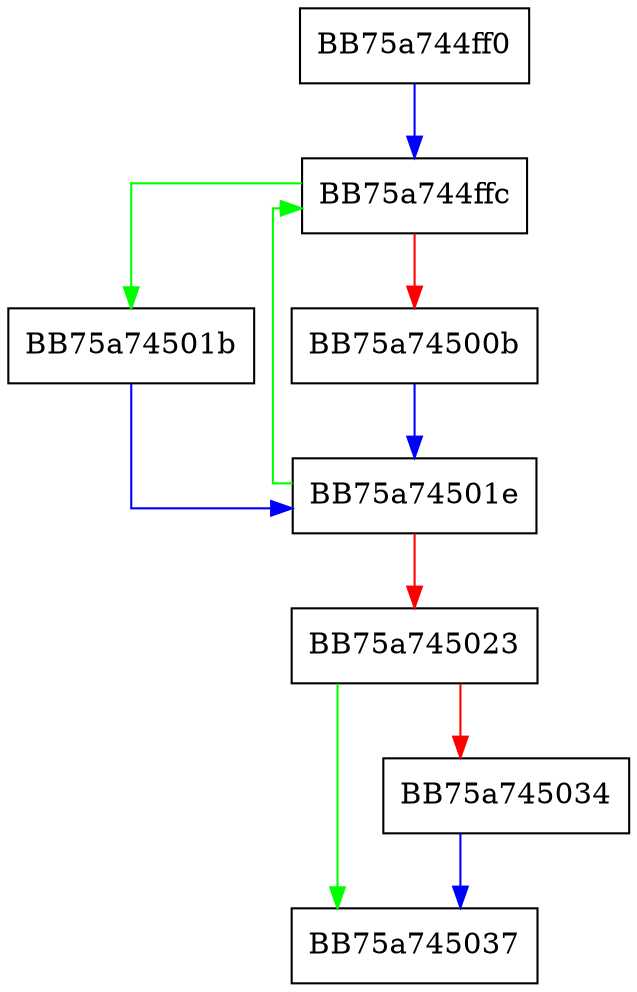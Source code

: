 digraph GetNextGoodPrime {
  node [shape="box"];
  graph [splines=ortho];
  BB75a744ff0 -> BB75a744ffc [color="blue"];
  BB75a744ffc -> BB75a74501b [color="green"];
  BB75a744ffc -> BB75a74500b [color="red"];
  BB75a74500b -> BB75a74501e [color="blue"];
  BB75a74501b -> BB75a74501e [color="blue"];
  BB75a74501e -> BB75a744ffc [color="green"];
  BB75a74501e -> BB75a745023 [color="red"];
  BB75a745023 -> BB75a745037 [color="green"];
  BB75a745023 -> BB75a745034 [color="red"];
  BB75a745034 -> BB75a745037 [color="blue"];
}